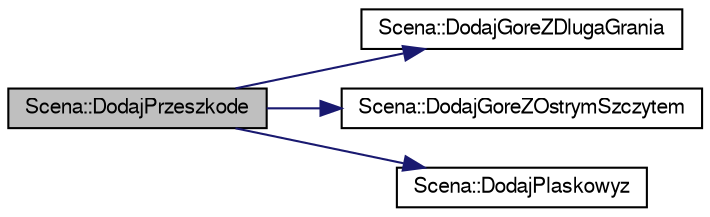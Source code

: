 digraph "Scena::DodajPrzeszkode"
{
 // LATEX_PDF_SIZE
  edge [fontname="FreeSans",fontsize="10",labelfontname="FreeSans",labelfontsize="10"];
  node [fontname="FreeSans",fontsize="10",shape=record];
  rankdir="LR";
  Node1 [label="Scena::DodajPrzeszkode",height=0.2,width=0.4,color="black", fillcolor="grey75", style="filled", fontcolor="black",tooltip="Metoda pozwalajaca dodanie nowej przeszkody do listy sceny."];
  Node1 -> Node2 [color="midnightblue",fontsize="10",style="solid",fontname="FreeSans"];
  Node2 [label="Scena::DodajGoreZDlugaGrania",height=0.2,width=0.4,color="black", fillcolor="white", style="filled",URL="$a00162.html#ab40952b8aec13ed7d6d340b32f219e7a",tooltip="Metody dodajace przeszkody."];
  Node1 -> Node3 [color="midnightblue",fontsize="10",style="solid",fontname="FreeSans"];
  Node3 [label="Scena::DodajGoreZOstrymSzczytem",height=0.2,width=0.4,color="black", fillcolor="white", style="filled",URL="$a00162.html#a4be9ff121b9dc9fe1ce0707fea9d44b4",tooltip="Metoda Dodajaca gore z ostrym szczytem do sceny."];
  Node1 -> Node4 [color="midnightblue",fontsize="10",style="solid",fontname="FreeSans"];
  Node4 [label="Scena::DodajPlaskowyz",height=0.2,width=0.4,color="black", fillcolor="white", style="filled",URL="$a00162.html#ae72678ebd84f521a70ecfc59fdf0ca68",tooltip="Metoda Dodajaca Plaskowyz do sceny."];
}
